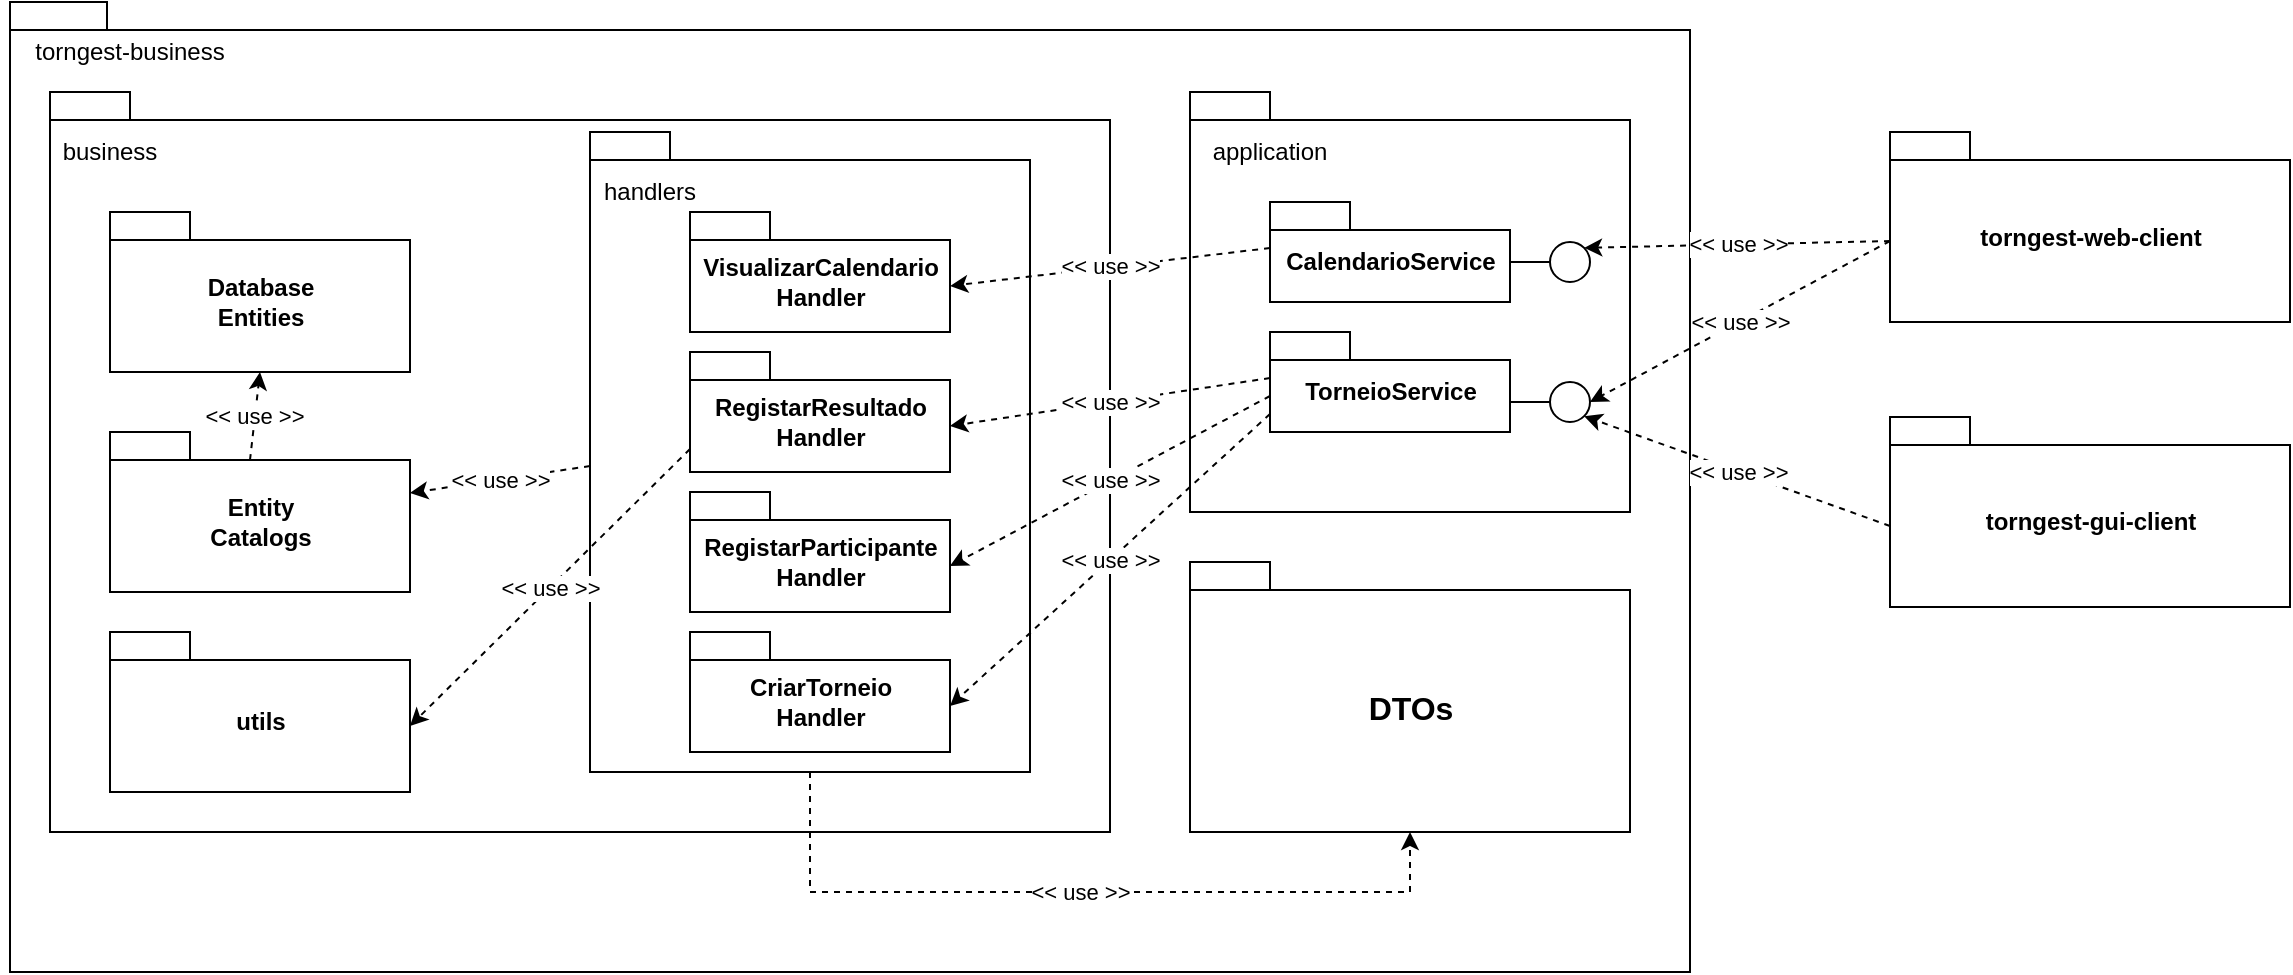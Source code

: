 <mxfile version="12.4.2" type="device" pages="1"><diagram name="Page-1" id="b5b7bab2-c9e2-2cf4-8b2a-24fd1a2a6d21"><mxGraphModel dx="868" dy="510" grid="1" gridSize="10" guides="1" tooltips="1" connect="1" arrows="1" fold="1" page="1" pageScale="1" pageWidth="827" pageHeight="1169" background="#ffffff" math="0" shadow="0"><root><mxCell id="0"/><mxCell id="1" parent="0"/><mxCell id="3dJE0PafYCa88rwyE11k-37" value="" style="shape=folder;fontStyle=1;spacingTop=10;tabWidth=40;tabHeight=14;tabPosition=left;html=1;" parent="1" vertex="1"><mxGeometry x="80" y="165" width="840" height="485" as="geometry"/></mxCell><mxCell id="1zXseU1ijlNrnLmcy55P-1" value="" style="shape=folder;fontStyle=1;spacingTop=10;tabWidth=40;tabHeight=14;tabPosition=left;html=1;" parent="1" vertex="1"><mxGeometry x="100" y="210" width="530" height="370" as="geometry"/></mxCell><mxCell id="1zXseU1ijlNrnLmcy55P-2" value="business" style="text;html=1;strokeColor=none;fillColor=none;align=center;verticalAlign=middle;whiteSpace=wrap;rounded=0;" parent="1" vertex="1"><mxGeometry x="110" y="230" width="40" height="20" as="geometry"/></mxCell><mxCell id="1zXseU1ijlNrnLmcy55P-3" value="Database&lt;br&gt;Entities" style="shape=folder;fontStyle=1;spacingTop=10;tabWidth=40;tabHeight=14;tabPosition=left;html=1;" parent="1" vertex="1"><mxGeometry x="130" y="270" width="150" height="80" as="geometry"/></mxCell><mxCell id="1zXseU1ijlNrnLmcy55P-4" value="Entity&lt;br&gt;Catalogs" style="shape=folder;fontStyle=1;spacingTop=10;tabWidth=40;tabHeight=14;tabPosition=left;html=1;" parent="1" vertex="1"><mxGeometry x="130" y="380" width="150" height="80" as="geometry"/></mxCell><mxCell id="1zXseU1ijlNrnLmcy55P-15" value="" style="group" parent="1" vertex="1" connectable="0"><mxGeometry x="370" y="230" width="220" height="320" as="geometry"/></mxCell><mxCell id="1zXseU1ijlNrnLmcy55P-5" value="" style="shape=folder;fontStyle=1;spacingTop=10;tabWidth=40;tabHeight=14;tabPosition=left;html=1;" parent="1zXseU1ijlNrnLmcy55P-15" vertex="1"><mxGeometry width="220" height="320" as="geometry"/></mxCell><mxCell id="1zXseU1ijlNrnLmcy55P-6" value="handlers" style="text;html=1;strokeColor=none;fillColor=none;align=center;verticalAlign=middle;whiteSpace=wrap;rounded=0;" parent="1zXseU1ijlNrnLmcy55P-15" vertex="1"><mxGeometry x="10" y="20" width="40" height="20" as="geometry"/></mxCell><mxCell id="1zXseU1ijlNrnLmcy55P-12" value="RegistarResultado&lt;br&gt;Handler" style="shape=folder;fontStyle=1;spacingTop=10;tabWidth=40;tabHeight=14;tabPosition=left;html=1;" parent="1zXseU1ijlNrnLmcy55P-15" vertex="1"><mxGeometry x="50" y="110" width="130" height="60" as="geometry"/></mxCell><mxCell id="1zXseU1ijlNrnLmcy55P-13" value="VisualizarCalendario&lt;br&gt;Handler" style="shape=folder;fontStyle=1;spacingTop=10;tabWidth=40;tabHeight=14;tabPosition=left;html=1;" parent="1zXseU1ijlNrnLmcy55P-15" vertex="1"><mxGeometry x="50" y="40" width="130" height="60" as="geometry"/></mxCell><mxCell id="1zXseU1ijlNrnLmcy55P-14" value="CriarTorneio&lt;br&gt;Handler" style="shape=folder;fontStyle=1;spacingTop=10;tabWidth=40;tabHeight=14;tabPosition=left;html=1;" parent="1zXseU1ijlNrnLmcy55P-15" vertex="1"><mxGeometry x="50" y="250" width="130" height="60" as="geometry"/></mxCell><mxCell id="1zXseU1ijlNrnLmcy55P-11" value="RegistarParticipante&lt;br&gt;Handler" style="shape=folder;fontStyle=1;spacingTop=10;tabWidth=40;tabHeight=14;tabPosition=left;html=1;" parent="1zXseU1ijlNrnLmcy55P-15" vertex="1"><mxGeometry x="50" y="180" width="130" height="60" as="geometry"/></mxCell><mxCell id="1zXseU1ijlNrnLmcy55P-18" value="&amp;lt;&amp;lt; use &amp;gt;&amp;gt;" style="endArrow=classic;html=1;dashed=1;exitX=0;exitY=0;exitDx=0;exitDy=167;exitPerimeter=0;entryX=0;entryY=0;entryDx=150;entryDy=30.5;entryPerimeter=0;" parent="1" source="1zXseU1ijlNrnLmcy55P-5" target="1zXseU1ijlNrnLmcy55P-4" edge="1"><mxGeometry width="50" height="50" relative="1" as="geometry"><mxPoint x="90" y="720" as="sourcePoint"/><mxPoint x="140" y="670" as="targetPoint"/></mxGeometry></mxCell><mxCell id="1zXseU1ijlNrnLmcy55P-21" value="&amp;lt;&amp;lt; use &amp;gt;&amp;gt;" style="endArrow=classic;html=1;dashed=1;entryX=0.5;entryY=1;entryDx=0;entryDy=0;entryPerimeter=0;exitX=0;exitY=0;exitDx=70;exitDy=14;exitPerimeter=0;" parent="1" source="1zXseU1ijlNrnLmcy55P-4" target="1zXseU1ijlNrnLmcy55P-3" edge="1"><mxGeometry width="50" height="50" relative="1" as="geometry"><mxPoint x="100" y="640" as="sourcePoint"/><mxPoint x="150" y="590" as="targetPoint"/></mxGeometry></mxCell><mxCell id="3dJE0PafYCa88rwyE11k-2" value="" style="group" parent="1" vertex="1" connectable="0"><mxGeometry x="670" y="210" width="220" height="210" as="geometry"/></mxCell><mxCell id="1zXseU1ijlNrnLmcy55P-28" value="" style="shape=folder;fontStyle=1;spacingTop=10;tabWidth=40;tabHeight=14;tabPosition=left;html=1;" parent="3dJE0PafYCa88rwyE11k-2" vertex="1"><mxGeometry width="220" height="210" as="geometry"/></mxCell><mxCell id="1zXseU1ijlNrnLmcy55P-29" value="application" style="text;html=1;strokeColor=none;fillColor=none;align=center;verticalAlign=middle;whiteSpace=wrap;rounded=0;" parent="3dJE0PafYCa88rwyE11k-2" vertex="1"><mxGeometry x="20" y="20" width="40" height="20" as="geometry"/></mxCell><mxCell id="1zXseU1ijlNrnLmcy55P-34" value="CalendarioService" style="shape=folder;fontStyle=1;spacingTop=10;tabWidth=40;tabHeight=14;tabPosition=left;html=1;" parent="3dJE0PafYCa88rwyE11k-2" vertex="1"><mxGeometry x="40" y="55" width="120" height="50" as="geometry"/></mxCell><mxCell id="1zXseU1ijlNrnLmcy55P-35" value="TorneioService" style="shape=folder;fontStyle=1;spacingTop=10;tabWidth=40;tabHeight=14;tabPosition=left;html=1;" parent="3dJE0PafYCa88rwyE11k-2" vertex="1"><mxGeometry x="40" y="120" width="120" height="50" as="geometry"/></mxCell><mxCell id="3dJE0PafYCa88rwyE11k-5" value="" style="endArrow=none;html=1;" parent="3dJE0PafYCa88rwyE11k-2" target="3dJE0PafYCa88rwyE11k-7" edge="1"><mxGeometry width="50" height="50" relative="1" as="geometry"><mxPoint x="160" y="155" as="sourcePoint"/><mxPoint x="190" y="155" as="targetPoint"/></mxGeometry></mxCell><mxCell id="3dJE0PafYCa88rwyE11k-7" value="" style="ellipse;whiteSpace=wrap;html=1;aspect=fixed;" parent="3dJE0PafYCa88rwyE11k-2" vertex="1"><mxGeometry x="180" y="145" width="20" height="20" as="geometry"/></mxCell><mxCell id="nn761i5LKjitVe1GYjDk-6" value="&amp;lt;&amp;lt; use &amp;gt;&amp;gt;" style="endArrow=classic;html=1;dashed=1;exitX=0;exitY=0;exitDx=0;exitDy=41;exitPerimeter=0;entryX=0;entryY=0;entryDx=130;entryDy=37;entryPerimeter=0;" parent="1" source="1zXseU1ijlNrnLmcy55P-35" target="1zXseU1ijlNrnLmcy55P-14" edge="1"><mxGeometry width="50" height="50" relative="1" as="geometry"><mxPoint x="388.5" y="633.5" as="sourcePoint"/><mxPoint x="438.5" y="583.5" as="targetPoint"/></mxGeometry></mxCell><mxCell id="nn761i5LKjitVe1GYjDk-5" value="&amp;lt;&amp;lt; use &amp;gt;&amp;gt;" style="endArrow=classic;html=1;dashed=1;entryX=0;entryY=0;entryDx=130;entryDy=37;entryPerimeter=0;exitX=0;exitY=0;exitDx=0;exitDy=32;exitPerimeter=0;" parent="1" source="1zXseU1ijlNrnLmcy55P-35" target="1zXseU1ijlNrnLmcy55P-11" edge="1"><mxGeometry width="50" height="50" relative="1" as="geometry"><mxPoint x="860" y="447" as="sourcePoint"/><mxPoint x="150" y="740" as="targetPoint"/></mxGeometry></mxCell><mxCell id="nn761i5LKjitVe1GYjDk-4" value="&amp;lt;&amp;lt; use &amp;gt;&amp;gt;" style="endArrow=classic;html=1;dashed=1;exitX=0;exitY=0;exitDx=0;exitDy=23;exitPerimeter=0;entryX=0;entryY=0;entryDx=130;entryDy=37;entryPerimeter=0;" parent="1" source="1zXseU1ijlNrnLmcy55P-35" target="1zXseU1ijlNrnLmcy55P-12" edge="1"><mxGeometry width="50" height="50" relative="1" as="geometry"><mxPoint x="100" y="790" as="sourcePoint"/><mxPoint x="150" y="740" as="targetPoint"/></mxGeometry></mxCell><mxCell id="nn761i5LKjitVe1GYjDk-2" value="&amp;lt;&amp;lt; use &amp;gt;&amp;gt;" style="endArrow=classic;html=1;exitX=0;exitY=0;exitDx=0;exitDy=23;exitPerimeter=0;entryX=0;entryY=0;entryDx=130;entryDy=37;entryPerimeter=0;dashed=1;" parent="1" source="1zXseU1ijlNrnLmcy55P-34" target="1zXseU1ijlNrnLmcy55P-13" edge="1"><mxGeometry width="50" height="50" relative="1" as="geometry"><mxPoint x="100" y="790" as="sourcePoint"/><mxPoint x="150" y="740" as="targetPoint"/></mxGeometry></mxCell><mxCell id="3dJE0PafYCa88rwyE11k-8" value="" style="endArrow=none;html=1;" parent="1" source="3dJE0PafYCa88rwyE11k-9" edge="1"><mxGeometry width="50" height="50" relative="1" as="geometry"><mxPoint x="830" y="295" as="sourcePoint"/><mxPoint x="860" y="295" as="targetPoint"/></mxGeometry></mxCell><mxCell id="3dJE0PafYCa88rwyE11k-9" value="" style="ellipse;whiteSpace=wrap;html=1;aspect=fixed;" parent="1" vertex="1"><mxGeometry x="850" y="285" width="20" height="20" as="geometry"/></mxCell><mxCell id="3dJE0PafYCa88rwyE11k-14" value="" style="endArrow=none;html=1;" parent="1" target="3dJE0PafYCa88rwyE11k-9" edge="1"><mxGeometry width="50" height="50" relative="1" as="geometry"><mxPoint x="830" y="295" as="sourcePoint"/><mxPoint x="860" y="295" as="targetPoint"/></mxGeometry></mxCell><mxCell id="3dJE0PafYCa88rwyE11k-31" value="&lt;font style=&quot;font-size: 16px&quot;&gt;DTOs&lt;/font&gt;" style="shape=folder;fontStyle=1;spacingTop=10;tabWidth=40;tabHeight=14;tabPosition=left;html=1;" parent="1" vertex="1"><mxGeometry x="670" y="445" width="220" height="135" as="geometry"/></mxCell><mxCell id="3dJE0PafYCa88rwyE11k-32" value="&amp;lt;&amp;lt; use &amp;gt;&amp;gt;" style="edgeStyle=orthogonalEdgeStyle;rounded=0;orthogonalLoop=1;jettySize=auto;html=1;exitX=0.5;exitY=1;exitDx=0;exitDy=0;exitPerimeter=0;entryX=0.5;entryY=1;entryDx=0;entryDy=0;entryPerimeter=0;dashed=1;" parent="1" source="1zXseU1ijlNrnLmcy55P-5" target="3dJE0PafYCa88rwyE11k-31" edge="1"><mxGeometry relative="1" as="geometry"><Array as="points"><mxPoint x="480" y="610"/><mxPoint x="780" y="610"/></Array></mxGeometry></mxCell><mxCell id="3dJE0PafYCa88rwyE11k-35" value="utils" style="shape=folder;fontStyle=1;spacingTop=10;tabWidth=40;tabHeight=14;tabPosition=left;html=1;" parent="1" vertex="1"><mxGeometry x="130" y="480" width="150" height="80" as="geometry"/></mxCell><mxCell id="3dJE0PafYCa88rwyE11k-36" value="&amp;lt;&amp;lt; use &amp;gt;&amp;gt;" style="rounded=0;orthogonalLoop=1;jettySize=auto;html=1;exitX=0;exitY=0;exitDx=0;exitDy=48.5;exitPerimeter=0;entryX=0;entryY=0;entryDx=150;entryDy=47;entryPerimeter=0;dashed=1;" parent="1" source="1zXseU1ijlNrnLmcy55P-12" target="3dJE0PafYCa88rwyE11k-35" edge="1"><mxGeometry relative="1" as="geometry"/></mxCell><mxCell id="3dJE0PafYCa88rwyE11k-38" value="torngest-business" style="text;html=1;strokeColor=none;fillColor=none;align=center;verticalAlign=middle;whiteSpace=wrap;rounded=0;" parent="1" vertex="1"><mxGeometry x="75" y="180" width="130" height="20" as="geometry"/></mxCell><mxCell id="3dJE0PafYCa88rwyE11k-43" value="&amp;lt;&amp;lt; use &amp;gt;&amp;gt;" style="edgeStyle=none;rounded=0;orthogonalLoop=1;jettySize=auto;html=1;exitX=0;exitY=0;exitDx=0;exitDy=54.5;exitPerimeter=0;entryX=1;entryY=0;entryDx=0;entryDy=0;dashed=1;" parent="1" source="3dJE0PafYCa88rwyE11k-40" target="3dJE0PafYCa88rwyE11k-9" edge="1"><mxGeometry relative="1" as="geometry"/></mxCell><mxCell id="VP7ePxvcNTWD6GQLM7ss-1" value="&amp;lt;&amp;lt; use &amp;gt;&amp;gt;" style="rounded=0;orthogonalLoop=1;jettySize=auto;html=1;exitX=0;exitY=0;exitDx=0;exitDy=54.5;exitPerimeter=0;entryX=1;entryY=0.5;entryDx=0;entryDy=0;dashed=1;" parent="1" source="3dJE0PafYCa88rwyE11k-40" target="3dJE0PafYCa88rwyE11k-7" edge="1"><mxGeometry relative="1" as="geometry"/></mxCell><mxCell id="3dJE0PafYCa88rwyE11k-40" value="torngest-web-client" style="shape=folder;fontStyle=1;spacingTop=10;tabWidth=40;tabHeight=14;tabPosition=left;html=1;" parent="1" vertex="1"><mxGeometry x="1020" y="230" width="200" height="95" as="geometry"/></mxCell><mxCell id="3dJE0PafYCa88rwyE11k-44" value="&amp;lt;&amp;lt; use &amp;gt;&amp;gt;" style="edgeStyle=none;rounded=0;orthogonalLoop=1;jettySize=auto;html=1;exitX=0;exitY=0;exitDx=0;exitDy=54.5;exitPerimeter=0;entryX=1;entryY=1;entryDx=0;entryDy=0;dashed=1;" parent="1" source="3dJE0PafYCa88rwyE11k-42" target="3dJE0PafYCa88rwyE11k-7" edge="1"><mxGeometry relative="1" as="geometry"/></mxCell><mxCell id="3dJE0PafYCa88rwyE11k-42" value="torngest-gui-client" style="shape=folder;fontStyle=1;spacingTop=10;tabWidth=40;tabHeight=14;tabPosition=left;html=1;" parent="1" vertex="1"><mxGeometry x="1020" y="372.5" width="200" height="95" as="geometry"/></mxCell></root></mxGraphModel></diagram></mxfile>